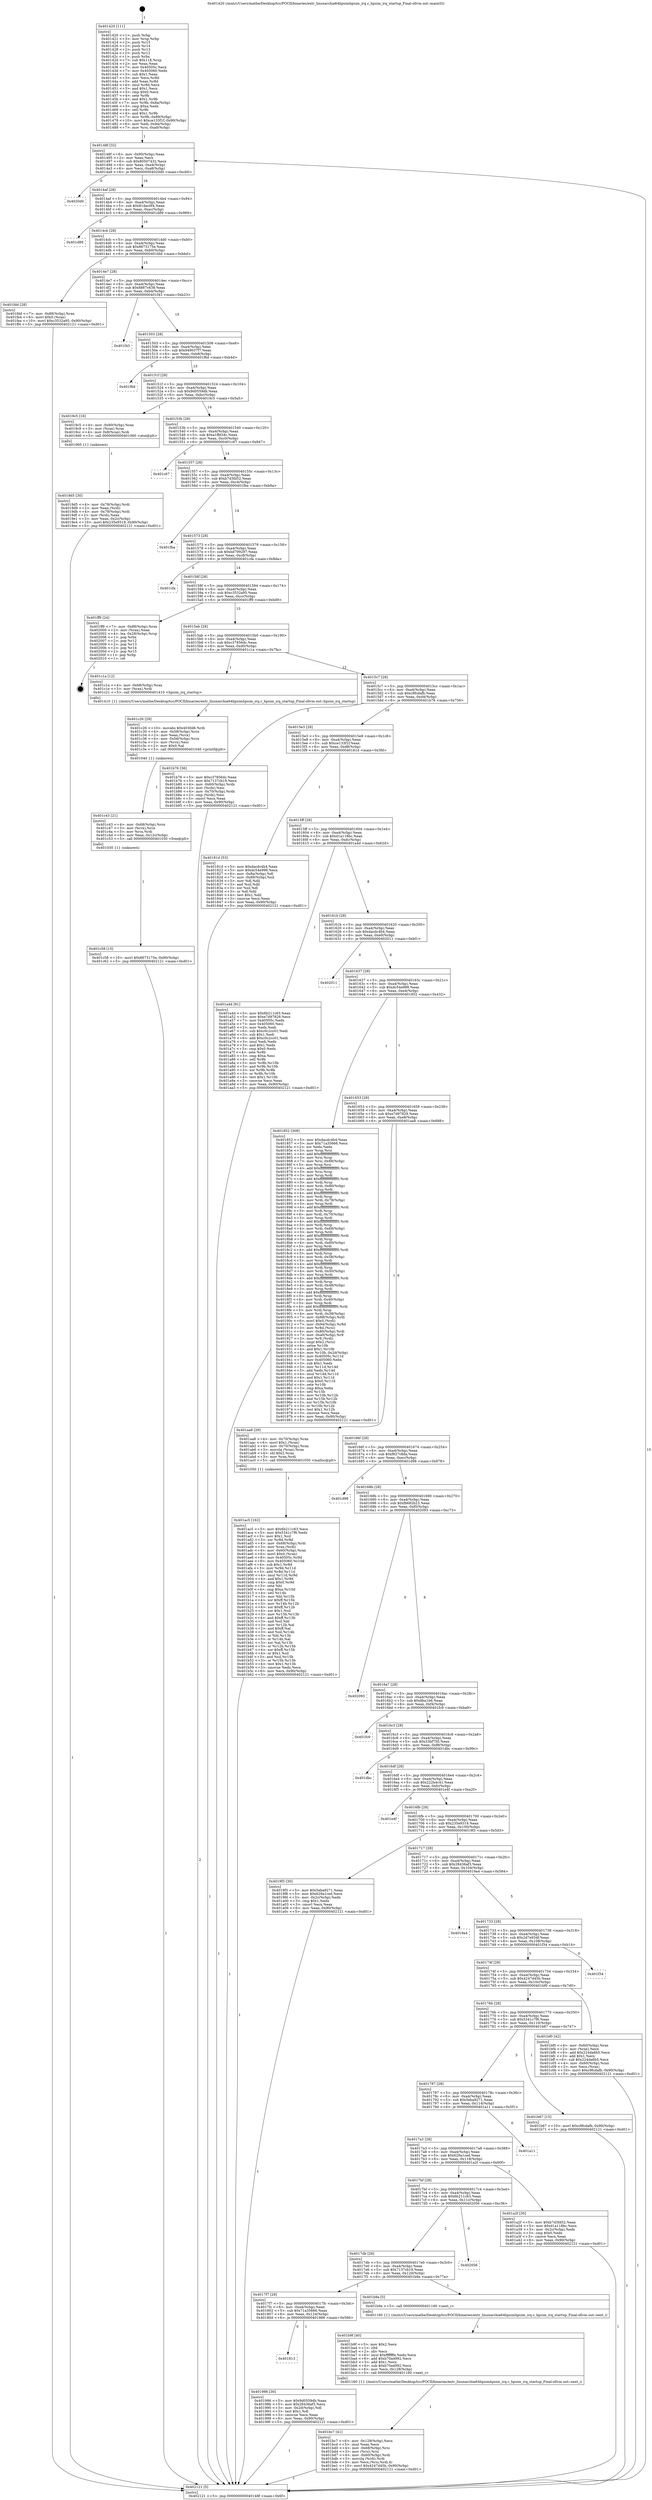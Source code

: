 digraph "0x401420" {
  label = "0x401420 (/mnt/c/Users/mathe/Desktop/tcc/POCII/binaries/extr_linuxarchia64hpsimhpsim_irq.c_hpsim_irq_startup_Final-ollvm.out::main(0))"
  labelloc = "t"
  node[shape=record]

  Entry [label="",width=0.3,height=0.3,shape=circle,fillcolor=black,style=filled]
  "0x40148f" [label="{
     0x40148f [32]\l
     | [instrs]\l
     &nbsp;&nbsp;0x40148f \<+6\>: mov -0x90(%rbp),%eax\l
     &nbsp;&nbsp;0x401495 \<+2\>: mov %eax,%ecx\l
     &nbsp;&nbsp;0x401497 \<+6\>: sub $0x80507432,%ecx\l
     &nbsp;&nbsp;0x40149d \<+6\>: mov %eax,-0xa4(%rbp)\l
     &nbsp;&nbsp;0x4014a3 \<+6\>: mov %ecx,-0xa8(%rbp)\l
     &nbsp;&nbsp;0x4014a9 \<+6\>: je 00000000004020d0 \<main+0xcb0\>\l
  }"]
  "0x4020d0" [label="{
     0x4020d0\l
  }", style=dashed]
  "0x4014af" [label="{
     0x4014af [28]\l
     | [instrs]\l
     &nbsp;&nbsp;0x4014af \<+5\>: jmp 00000000004014b4 \<main+0x94\>\l
     &nbsp;&nbsp;0x4014b4 \<+6\>: mov -0xa4(%rbp),%eax\l
     &nbsp;&nbsp;0x4014ba \<+5\>: sub $0x81dac0f4,%eax\l
     &nbsp;&nbsp;0x4014bf \<+6\>: mov %eax,-0xac(%rbp)\l
     &nbsp;&nbsp;0x4014c5 \<+6\>: je 0000000000401d89 \<main+0x969\>\l
  }"]
  Exit [label="",width=0.3,height=0.3,shape=circle,fillcolor=black,style=filled,peripheries=2]
  "0x401d89" [label="{
     0x401d89\l
  }", style=dashed]
  "0x4014cb" [label="{
     0x4014cb [28]\l
     | [instrs]\l
     &nbsp;&nbsp;0x4014cb \<+5\>: jmp 00000000004014d0 \<main+0xb0\>\l
     &nbsp;&nbsp;0x4014d0 \<+6\>: mov -0xa4(%rbp),%eax\l
     &nbsp;&nbsp;0x4014d6 \<+5\>: sub $0x8673175e,%eax\l
     &nbsp;&nbsp;0x4014db \<+6\>: mov %eax,-0xb0(%rbp)\l
     &nbsp;&nbsp;0x4014e1 \<+6\>: je 0000000000401fdd \<main+0xbbd\>\l
  }"]
  "0x401c58" [label="{
     0x401c58 [15]\l
     | [instrs]\l
     &nbsp;&nbsp;0x401c58 \<+10\>: movl $0x8673175e,-0x90(%rbp)\l
     &nbsp;&nbsp;0x401c62 \<+5\>: jmp 0000000000402121 \<main+0xd01\>\l
  }"]
  "0x401fdd" [label="{
     0x401fdd [28]\l
     | [instrs]\l
     &nbsp;&nbsp;0x401fdd \<+7\>: mov -0x88(%rbp),%rax\l
     &nbsp;&nbsp;0x401fe4 \<+6\>: movl $0x0,(%rax)\l
     &nbsp;&nbsp;0x401fea \<+10\>: movl $0xc3532a95,-0x90(%rbp)\l
     &nbsp;&nbsp;0x401ff4 \<+5\>: jmp 0000000000402121 \<main+0xd01\>\l
  }"]
  "0x4014e7" [label="{
     0x4014e7 [28]\l
     | [instrs]\l
     &nbsp;&nbsp;0x4014e7 \<+5\>: jmp 00000000004014ec \<main+0xcc\>\l
     &nbsp;&nbsp;0x4014ec \<+6\>: mov -0xa4(%rbp),%eax\l
     &nbsp;&nbsp;0x4014f2 \<+5\>: sub $0x8887c638,%eax\l
     &nbsp;&nbsp;0x4014f7 \<+6\>: mov %eax,-0xb4(%rbp)\l
     &nbsp;&nbsp;0x4014fd \<+6\>: je 0000000000401f43 \<main+0xb23\>\l
  }"]
  "0x401c43" [label="{
     0x401c43 [21]\l
     | [instrs]\l
     &nbsp;&nbsp;0x401c43 \<+4\>: mov -0x68(%rbp),%rcx\l
     &nbsp;&nbsp;0x401c47 \<+3\>: mov (%rcx),%rcx\l
     &nbsp;&nbsp;0x401c4a \<+3\>: mov %rcx,%rdi\l
     &nbsp;&nbsp;0x401c4d \<+6\>: mov %eax,-0x12c(%rbp)\l
     &nbsp;&nbsp;0x401c53 \<+5\>: call 0000000000401030 \<free@plt\>\l
     | [calls]\l
     &nbsp;&nbsp;0x401030 \{1\} (unknown)\l
  }"]
  "0x401f43" [label="{
     0x401f43\l
  }", style=dashed]
  "0x401503" [label="{
     0x401503 [28]\l
     | [instrs]\l
     &nbsp;&nbsp;0x401503 \<+5\>: jmp 0000000000401508 \<main+0xe8\>\l
     &nbsp;&nbsp;0x401508 \<+6\>: mov -0xa4(%rbp),%eax\l
     &nbsp;&nbsp;0x40150e \<+5\>: sub $0x949037f7,%eax\l
     &nbsp;&nbsp;0x401513 \<+6\>: mov %eax,-0xb8(%rbp)\l
     &nbsp;&nbsp;0x401519 \<+6\>: je 0000000000401f6d \<main+0xb4d\>\l
  }"]
  "0x401c26" [label="{
     0x401c26 [29]\l
     | [instrs]\l
     &nbsp;&nbsp;0x401c26 \<+10\>: movabs $0x4030d6,%rdi\l
     &nbsp;&nbsp;0x401c30 \<+4\>: mov -0x58(%rbp),%rcx\l
     &nbsp;&nbsp;0x401c34 \<+2\>: mov %eax,(%rcx)\l
     &nbsp;&nbsp;0x401c36 \<+4\>: mov -0x58(%rbp),%rcx\l
     &nbsp;&nbsp;0x401c3a \<+2\>: mov (%rcx),%esi\l
     &nbsp;&nbsp;0x401c3c \<+2\>: mov $0x0,%al\l
     &nbsp;&nbsp;0x401c3e \<+5\>: call 0000000000401040 \<printf@plt\>\l
     | [calls]\l
     &nbsp;&nbsp;0x401040 \{1\} (unknown)\l
  }"]
  "0x401f6d" [label="{
     0x401f6d\l
  }", style=dashed]
  "0x40151f" [label="{
     0x40151f [28]\l
     | [instrs]\l
     &nbsp;&nbsp;0x40151f \<+5\>: jmp 0000000000401524 \<main+0x104\>\l
     &nbsp;&nbsp;0x401524 \<+6\>: mov -0xa4(%rbp),%eax\l
     &nbsp;&nbsp;0x40152a \<+5\>: sub $0x9d0559db,%eax\l
     &nbsp;&nbsp;0x40152f \<+6\>: mov %eax,-0xbc(%rbp)\l
     &nbsp;&nbsp;0x401535 \<+6\>: je 00000000004019c5 \<main+0x5a5\>\l
  }"]
  "0x401bc7" [label="{
     0x401bc7 [41]\l
     | [instrs]\l
     &nbsp;&nbsp;0x401bc7 \<+6\>: mov -0x128(%rbp),%ecx\l
     &nbsp;&nbsp;0x401bcd \<+3\>: imul %eax,%ecx\l
     &nbsp;&nbsp;0x401bd0 \<+4\>: mov -0x68(%rbp),%rsi\l
     &nbsp;&nbsp;0x401bd4 \<+3\>: mov (%rsi),%rsi\l
     &nbsp;&nbsp;0x401bd7 \<+4\>: mov -0x60(%rbp),%rdi\l
     &nbsp;&nbsp;0x401bdb \<+3\>: movslq (%rdi),%rdi\l
     &nbsp;&nbsp;0x401bde \<+3\>: mov %ecx,(%rsi,%rdi,4)\l
     &nbsp;&nbsp;0x401be1 \<+10\>: movl $0x4247d45b,-0x90(%rbp)\l
     &nbsp;&nbsp;0x401beb \<+5\>: jmp 0000000000402121 \<main+0xd01\>\l
  }"]
  "0x4019c5" [label="{
     0x4019c5 [16]\l
     | [instrs]\l
     &nbsp;&nbsp;0x4019c5 \<+4\>: mov -0x80(%rbp),%rax\l
     &nbsp;&nbsp;0x4019c9 \<+3\>: mov (%rax),%rax\l
     &nbsp;&nbsp;0x4019cc \<+4\>: mov 0x8(%rax),%rdi\l
     &nbsp;&nbsp;0x4019d0 \<+5\>: call 0000000000401060 \<atoi@plt\>\l
     | [calls]\l
     &nbsp;&nbsp;0x401060 \{1\} (unknown)\l
  }"]
  "0x40153b" [label="{
     0x40153b [28]\l
     | [instrs]\l
     &nbsp;&nbsp;0x40153b \<+5\>: jmp 0000000000401540 \<main+0x120\>\l
     &nbsp;&nbsp;0x401540 \<+6\>: mov -0xa4(%rbp),%eax\l
     &nbsp;&nbsp;0x401546 \<+5\>: sub $0xa1ffd34c,%eax\l
     &nbsp;&nbsp;0x40154b \<+6\>: mov %eax,-0xc0(%rbp)\l
     &nbsp;&nbsp;0x401551 \<+6\>: je 0000000000401c67 \<main+0x847\>\l
  }"]
  "0x401b9f" [label="{
     0x401b9f [40]\l
     | [instrs]\l
     &nbsp;&nbsp;0x401b9f \<+5\>: mov $0x2,%ecx\l
     &nbsp;&nbsp;0x401ba4 \<+1\>: cltd\l
     &nbsp;&nbsp;0x401ba5 \<+2\>: idiv %ecx\l
     &nbsp;&nbsp;0x401ba7 \<+6\>: imul $0xfffffffe,%edx,%ecx\l
     &nbsp;&nbsp;0x401bad \<+6\>: add $0xb70a4992,%ecx\l
     &nbsp;&nbsp;0x401bb3 \<+3\>: add $0x1,%ecx\l
     &nbsp;&nbsp;0x401bb6 \<+6\>: sub $0xb70a4992,%ecx\l
     &nbsp;&nbsp;0x401bbc \<+6\>: mov %ecx,-0x128(%rbp)\l
     &nbsp;&nbsp;0x401bc2 \<+5\>: call 0000000000401160 \<next_i\>\l
     | [calls]\l
     &nbsp;&nbsp;0x401160 \{1\} (/mnt/c/Users/mathe/Desktop/tcc/POCII/binaries/extr_linuxarchia64hpsimhpsim_irq.c_hpsim_irq_startup_Final-ollvm.out::next_i)\l
  }"]
  "0x401c67" [label="{
     0x401c67\l
  }", style=dashed]
  "0x401557" [label="{
     0x401557 [28]\l
     | [instrs]\l
     &nbsp;&nbsp;0x401557 \<+5\>: jmp 000000000040155c \<main+0x13c\>\l
     &nbsp;&nbsp;0x40155c \<+6\>: mov -0xa4(%rbp),%eax\l
     &nbsp;&nbsp;0x401562 \<+5\>: sub $0xb7d3fd52,%eax\l
     &nbsp;&nbsp;0x401567 \<+6\>: mov %eax,-0xc4(%rbp)\l
     &nbsp;&nbsp;0x40156d \<+6\>: je 0000000000401fba \<main+0xb9a\>\l
  }"]
  "0x401ac5" [label="{
     0x401ac5 [162]\l
     | [instrs]\l
     &nbsp;&nbsp;0x401ac5 \<+5\>: mov $0x6b211c63,%ecx\l
     &nbsp;&nbsp;0x401aca \<+5\>: mov $0x5341c7f6,%edx\l
     &nbsp;&nbsp;0x401acf \<+3\>: mov $0x1,%sil\l
     &nbsp;&nbsp;0x401ad2 \<+3\>: xor %r8d,%r8d\l
     &nbsp;&nbsp;0x401ad5 \<+4\>: mov -0x68(%rbp),%rdi\l
     &nbsp;&nbsp;0x401ad9 \<+3\>: mov %rax,(%rdi)\l
     &nbsp;&nbsp;0x401adc \<+4\>: mov -0x60(%rbp),%rax\l
     &nbsp;&nbsp;0x401ae0 \<+6\>: movl $0x0,(%rax)\l
     &nbsp;&nbsp;0x401ae6 \<+8\>: mov 0x40505c,%r9d\l
     &nbsp;&nbsp;0x401aee \<+8\>: mov 0x405060,%r10d\l
     &nbsp;&nbsp;0x401af6 \<+4\>: sub $0x1,%r8d\l
     &nbsp;&nbsp;0x401afa \<+3\>: mov %r9d,%r11d\l
     &nbsp;&nbsp;0x401afd \<+3\>: add %r8d,%r11d\l
     &nbsp;&nbsp;0x401b00 \<+4\>: imul %r11d,%r9d\l
     &nbsp;&nbsp;0x401b04 \<+4\>: and $0x1,%r9d\l
     &nbsp;&nbsp;0x401b08 \<+4\>: cmp $0x0,%r9d\l
     &nbsp;&nbsp;0x401b0c \<+3\>: sete %bl\l
     &nbsp;&nbsp;0x401b0f \<+4\>: cmp $0xa,%r10d\l
     &nbsp;&nbsp;0x401b13 \<+4\>: setl %r14b\l
     &nbsp;&nbsp;0x401b17 \<+3\>: mov %bl,%r15b\l
     &nbsp;&nbsp;0x401b1a \<+4\>: xor $0xff,%r15b\l
     &nbsp;&nbsp;0x401b1e \<+3\>: mov %r14b,%r12b\l
     &nbsp;&nbsp;0x401b21 \<+4\>: xor $0xff,%r12b\l
     &nbsp;&nbsp;0x401b25 \<+4\>: xor $0x1,%sil\l
     &nbsp;&nbsp;0x401b29 \<+3\>: mov %r15b,%r13b\l
     &nbsp;&nbsp;0x401b2c \<+4\>: and $0xff,%r13b\l
     &nbsp;&nbsp;0x401b30 \<+3\>: and %sil,%bl\l
     &nbsp;&nbsp;0x401b33 \<+3\>: mov %r12b,%al\l
     &nbsp;&nbsp;0x401b36 \<+2\>: and $0xff,%al\l
     &nbsp;&nbsp;0x401b38 \<+3\>: and %sil,%r14b\l
     &nbsp;&nbsp;0x401b3b \<+3\>: or %bl,%r13b\l
     &nbsp;&nbsp;0x401b3e \<+3\>: or %r14b,%al\l
     &nbsp;&nbsp;0x401b41 \<+3\>: xor %al,%r13b\l
     &nbsp;&nbsp;0x401b44 \<+3\>: or %r12b,%r15b\l
     &nbsp;&nbsp;0x401b47 \<+4\>: xor $0xff,%r15b\l
     &nbsp;&nbsp;0x401b4b \<+4\>: or $0x1,%sil\l
     &nbsp;&nbsp;0x401b4f \<+3\>: and %sil,%r15b\l
     &nbsp;&nbsp;0x401b52 \<+3\>: or %r15b,%r13b\l
     &nbsp;&nbsp;0x401b55 \<+4\>: test $0x1,%r13b\l
     &nbsp;&nbsp;0x401b59 \<+3\>: cmovne %edx,%ecx\l
     &nbsp;&nbsp;0x401b5c \<+6\>: mov %ecx,-0x90(%rbp)\l
     &nbsp;&nbsp;0x401b62 \<+5\>: jmp 0000000000402121 \<main+0xd01\>\l
  }"]
  "0x401fba" [label="{
     0x401fba\l
  }", style=dashed]
  "0x401573" [label="{
     0x401573 [28]\l
     | [instrs]\l
     &nbsp;&nbsp;0x401573 \<+5\>: jmp 0000000000401578 \<main+0x158\>\l
     &nbsp;&nbsp;0x401578 \<+6\>: mov -0xa4(%rbp),%eax\l
     &nbsp;&nbsp;0x40157e \<+5\>: sub $0xbd799297,%eax\l
     &nbsp;&nbsp;0x401583 \<+6\>: mov %eax,-0xc8(%rbp)\l
     &nbsp;&nbsp;0x401589 \<+6\>: je 0000000000401cfa \<main+0x8da\>\l
  }"]
  "0x4019d5" [label="{
     0x4019d5 [30]\l
     | [instrs]\l
     &nbsp;&nbsp;0x4019d5 \<+4\>: mov -0x78(%rbp),%rdi\l
     &nbsp;&nbsp;0x4019d9 \<+2\>: mov %eax,(%rdi)\l
     &nbsp;&nbsp;0x4019db \<+4\>: mov -0x78(%rbp),%rdi\l
     &nbsp;&nbsp;0x4019df \<+2\>: mov (%rdi),%eax\l
     &nbsp;&nbsp;0x4019e1 \<+3\>: mov %eax,-0x2c(%rbp)\l
     &nbsp;&nbsp;0x4019e4 \<+10\>: movl $0x235e9319,-0x90(%rbp)\l
     &nbsp;&nbsp;0x4019ee \<+5\>: jmp 0000000000402121 \<main+0xd01\>\l
  }"]
  "0x401cfa" [label="{
     0x401cfa\l
  }", style=dashed]
  "0x40158f" [label="{
     0x40158f [28]\l
     | [instrs]\l
     &nbsp;&nbsp;0x40158f \<+5\>: jmp 0000000000401594 \<main+0x174\>\l
     &nbsp;&nbsp;0x401594 \<+6\>: mov -0xa4(%rbp),%eax\l
     &nbsp;&nbsp;0x40159a \<+5\>: sub $0xc3532a95,%eax\l
     &nbsp;&nbsp;0x40159f \<+6\>: mov %eax,-0xcc(%rbp)\l
     &nbsp;&nbsp;0x4015a5 \<+6\>: je 0000000000401ff9 \<main+0xbd9\>\l
  }"]
  "0x401813" [label="{
     0x401813\l
  }", style=dashed]
  "0x401ff9" [label="{
     0x401ff9 [24]\l
     | [instrs]\l
     &nbsp;&nbsp;0x401ff9 \<+7\>: mov -0x88(%rbp),%rax\l
     &nbsp;&nbsp;0x402000 \<+2\>: mov (%rax),%eax\l
     &nbsp;&nbsp;0x402002 \<+4\>: lea -0x28(%rbp),%rsp\l
     &nbsp;&nbsp;0x402006 \<+1\>: pop %rbx\l
     &nbsp;&nbsp;0x402007 \<+2\>: pop %r12\l
     &nbsp;&nbsp;0x402009 \<+2\>: pop %r13\l
     &nbsp;&nbsp;0x40200b \<+2\>: pop %r14\l
     &nbsp;&nbsp;0x40200d \<+2\>: pop %r15\l
     &nbsp;&nbsp;0x40200f \<+1\>: pop %rbp\l
     &nbsp;&nbsp;0x402010 \<+1\>: ret\l
  }"]
  "0x4015ab" [label="{
     0x4015ab [28]\l
     | [instrs]\l
     &nbsp;&nbsp;0x4015ab \<+5\>: jmp 00000000004015b0 \<main+0x190\>\l
     &nbsp;&nbsp;0x4015b0 \<+6\>: mov -0xa4(%rbp),%eax\l
     &nbsp;&nbsp;0x4015b6 \<+5\>: sub $0xc37856dc,%eax\l
     &nbsp;&nbsp;0x4015bb \<+6\>: mov %eax,-0xd0(%rbp)\l
     &nbsp;&nbsp;0x4015c1 \<+6\>: je 0000000000401c1a \<main+0x7fa\>\l
  }"]
  "0x401986" [label="{
     0x401986 [30]\l
     | [instrs]\l
     &nbsp;&nbsp;0x401986 \<+5\>: mov $0x9d0559db,%eax\l
     &nbsp;&nbsp;0x40198b \<+5\>: mov $0x28436af3,%ecx\l
     &nbsp;&nbsp;0x401990 \<+3\>: mov -0x2d(%rbp),%dl\l
     &nbsp;&nbsp;0x401993 \<+3\>: test $0x1,%dl\l
     &nbsp;&nbsp;0x401996 \<+3\>: cmovne %ecx,%eax\l
     &nbsp;&nbsp;0x401999 \<+6\>: mov %eax,-0x90(%rbp)\l
     &nbsp;&nbsp;0x40199f \<+5\>: jmp 0000000000402121 \<main+0xd01\>\l
  }"]
  "0x401c1a" [label="{
     0x401c1a [12]\l
     | [instrs]\l
     &nbsp;&nbsp;0x401c1a \<+4\>: mov -0x68(%rbp),%rax\l
     &nbsp;&nbsp;0x401c1e \<+3\>: mov (%rax),%rdi\l
     &nbsp;&nbsp;0x401c21 \<+5\>: call 0000000000401410 \<hpsim_irq_startup\>\l
     | [calls]\l
     &nbsp;&nbsp;0x401410 \{1\} (/mnt/c/Users/mathe/Desktop/tcc/POCII/binaries/extr_linuxarchia64hpsimhpsim_irq.c_hpsim_irq_startup_Final-ollvm.out::hpsim_irq_startup)\l
  }"]
  "0x4015c7" [label="{
     0x4015c7 [28]\l
     | [instrs]\l
     &nbsp;&nbsp;0x4015c7 \<+5\>: jmp 00000000004015cc \<main+0x1ac\>\l
     &nbsp;&nbsp;0x4015cc \<+6\>: mov -0xa4(%rbp),%eax\l
     &nbsp;&nbsp;0x4015d2 \<+5\>: sub $0xc9fcdafb,%eax\l
     &nbsp;&nbsp;0x4015d7 \<+6\>: mov %eax,-0xd4(%rbp)\l
     &nbsp;&nbsp;0x4015dd \<+6\>: je 0000000000401b76 \<main+0x756\>\l
  }"]
  "0x4017f7" [label="{
     0x4017f7 [28]\l
     | [instrs]\l
     &nbsp;&nbsp;0x4017f7 \<+5\>: jmp 00000000004017fc \<main+0x3dc\>\l
     &nbsp;&nbsp;0x4017fc \<+6\>: mov -0xa4(%rbp),%eax\l
     &nbsp;&nbsp;0x401802 \<+5\>: sub $0x71a35666,%eax\l
     &nbsp;&nbsp;0x401807 \<+6\>: mov %eax,-0x124(%rbp)\l
     &nbsp;&nbsp;0x40180d \<+6\>: je 0000000000401986 \<main+0x566\>\l
  }"]
  "0x401b76" [label="{
     0x401b76 [36]\l
     | [instrs]\l
     &nbsp;&nbsp;0x401b76 \<+5\>: mov $0xc37856dc,%eax\l
     &nbsp;&nbsp;0x401b7b \<+5\>: mov $0x7137cb19,%ecx\l
     &nbsp;&nbsp;0x401b80 \<+4\>: mov -0x60(%rbp),%rdx\l
     &nbsp;&nbsp;0x401b84 \<+2\>: mov (%rdx),%esi\l
     &nbsp;&nbsp;0x401b86 \<+4\>: mov -0x70(%rbp),%rdx\l
     &nbsp;&nbsp;0x401b8a \<+2\>: cmp (%rdx),%esi\l
     &nbsp;&nbsp;0x401b8c \<+3\>: cmovl %ecx,%eax\l
     &nbsp;&nbsp;0x401b8f \<+6\>: mov %eax,-0x90(%rbp)\l
     &nbsp;&nbsp;0x401b95 \<+5\>: jmp 0000000000402121 \<main+0xd01\>\l
  }"]
  "0x4015e3" [label="{
     0x4015e3 [28]\l
     | [instrs]\l
     &nbsp;&nbsp;0x4015e3 \<+5\>: jmp 00000000004015e8 \<main+0x1c8\>\l
     &nbsp;&nbsp;0x4015e8 \<+6\>: mov -0xa4(%rbp),%eax\l
     &nbsp;&nbsp;0x4015ee \<+5\>: sub $0xce133f1f,%eax\l
     &nbsp;&nbsp;0x4015f3 \<+6\>: mov %eax,-0xd8(%rbp)\l
     &nbsp;&nbsp;0x4015f9 \<+6\>: je 000000000040181d \<main+0x3fd\>\l
  }"]
  "0x401b9a" [label="{
     0x401b9a [5]\l
     | [instrs]\l
     &nbsp;&nbsp;0x401b9a \<+5\>: call 0000000000401160 \<next_i\>\l
     | [calls]\l
     &nbsp;&nbsp;0x401160 \{1\} (/mnt/c/Users/mathe/Desktop/tcc/POCII/binaries/extr_linuxarchia64hpsimhpsim_irq.c_hpsim_irq_startup_Final-ollvm.out::next_i)\l
  }"]
  "0x40181d" [label="{
     0x40181d [53]\l
     | [instrs]\l
     &nbsp;&nbsp;0x40181d \<+5\>: mov $0xdacdc4b4,%eax\l
     &nbsp;&nbsp;0x401822 \<+5\>: mov $0xdc54e999,%ecx\l
     &nbsp;&nbsp;0x401827 \<+6\>: mov -0x8a(%rbp),%dl\l
     &nbsp;&nbsp;0x40182d \<+7\>: mov -0x89(%rbp),%sil\l
     &nbsp;&nbsp;0x401834 \<+3\>: mov %dl,%dil\l
     &nbsp;&nbsp;0x401837 \<+3\>: and %sil,%dil\l
     &nbsp;&nbsp;0x40183a \<+3\>: xor %sil,%dl\l
     &nbsp;&nbsp;0x40183d \<+3\>: or %dl,%dil\l
     &nbsp;&nbsp;0x401840 \<+4\>: test $0x1,%dil\l
     &nbsp;&nbsp;0x401844 \<+3\>: cmovne %ecx,%eax\l
     &nbsp;&nbsp;0x401847 \<+6\>: mov %eax,-0x90(%rbp)\l
     &nbsp;&nbsp;0x40184d \<+5\>: jmp 0000000000402121 \<main+0xd01\>\l
  }"]
  "0x4015ff" [label="{
     0x4015ff [28]\l
     | [instrs]\l
     &nbsp;&nbsp;0x4015ff \<+5\>: jmp 0000000000401604 \<main+0x1e4\>\l
     &nbsp;&nbsp;0x401604 \<+6\>: mov -0xa4(%rbp),%eax\l
     &nbsp;&nbsp;0x40160a \<+5\>: sub $0xd1a118bc,%eax\l
     &nbsp;&nbsp;0x40160f \<+6\>: mov %eax,-0xdc(%rbp)\l
     &nbsp;&nbsp;0x401615 \<+6\>: je 0000000000401a4d \<main+0x62d\>\l
  }"]
  "0x402121" [label="{
     0x402121 [5]\l
     | [instrs]\l
     &nbsp;&nbsp;0x402121 \<+5\>: jmp 000000000040148f \<main+0x6f\>\l
  }"]
  "0x401420" [label="{
     0x401420 [111]\l
     | [instrs]\l
     &nbsp;&nbsp;0x401420 \<+1\>: push %rbp\l
     &nbsp;&nbsp;0x401421 \<+3\>: mov %rsp,%rbp\l
     &nbsp;&nbsp;0x401424 \<+2\>: push %r15\l
     &nbsp;&nbsp;0x401426 \<+2\>: push %r14\l
     &nbsp;&nbsp;0x401428 \<+2\>: push %r13\l
     &nbsp;&nbsp;0x40142a \<+2\>: push %r12\l
     &nbsp;&nbsp;0x40142c \<+1\>: push %rbx\l
     &nbsp;&nbsp;0x40142d \<+7\>: sub $0x118,%rsp\l
     &nbsp;&nbsp;0x401434 \<+2\>: xor %eax,%eax\l
     &nbsp;&nbsp;0x401436 \<+7\>: mov 0x40505c,%ecx\l
     &nbsp;&nbsp;0x40143d \<+7\>: mov 0x405060,%edx\l
     &nbsp;&nbsp;0x401444 \<+3\>: sub $0x1,%eax\l
     &nbsp;&nbsp;0x401447 \<+3\>: mov %ecx,%r8d\l
     &nbsp;&nbsp;0x40144a \<+3\>: add %eax,%r8d\l
     &nbsp;&nbsp;0x40144d \<+4\>: imul %r8d,%ecx\l
     &nbsp;&nbsp;0x401451 \<+3\>: and $0x1,%ecx\l
     &nbsp;&nbsp;0x401454 \<+3\>: cmp $0x0,%ecx\l
     &nbsp;&nbsp;0x401457 \<+4\>: sete %r9b\l
     &nbsp;&nbsp;0x40145b \<+4\>: and $0x1,%r9b\l
     &nbsp;&nbsp;0x40145f \<+7\>: mov %r9b,-0x8a(%rbp)\l
     &nbsp;&nbsp;0x401466 \<+3\>: cmp $0xa,%edx\l
     &nbsp;&nbsp;0x401469 \<+4\>: setl %r9b\l
     &nbsp;&nbsp;0x40146d \<+4\>: and $0x1,%r9b\l
     &nbsp;&nbsp;0x401471 \<+7\>: mov %r9b,-0x89(%rbp)\l
     &nbsp;&nbsp;0x401478 \<+10\>: movl $0xce133f1f,-0x90(%rbp)\l
     &nbsp;&nbsp;0x401482 \<+6\>: mov %edi,-0x94(%rbp)\l
     &nbsp;&nbsp;0x401488 \<+7\>: mov %rsi,-0xa0(%rbp)\l
  }"]
  "0x4017db" [label="{
     0x4017db [28]\l
     | [instrs]\l
     &nbsp;&nbsp;0x4017db \<+5\>: jmp 00000000004017e0 \<main+0x3c0\>\l
     &nbsp;&nbsp;0x4017e0 \<+6\>: mov -0xa4(%rbp),%eax\l
     &nbsp;&nbsp;0x4017e6 \<+5\>: sub $0x7137cb19,%eax\l
     &nbsp;&nbsp;0x4017eb \<+6\>: mov %eax,-0x120(%rbp)\l
     &nbsp;&nbsp;0x4017f1 \<+6\>: je 0000000000401b9a \<main+0x77a\>\l
  }"]
  "0x401a4d" [label="{
     0x401a4d [91]\l
     | [instrs]\l
     &nbsp;&nbsp;0x401a4d \<+5\>: mov $0x6b211c63,%eax\l
     &nbsp;&nbsp;0x401a52 \<+5\>: mov $0xe7d97829,%ecx\l
     &nbsp;&nbsp;0x401a57 \<+7\>: mov 0x40505c,%edx\l
     &nbsp;&nbsp;0x401a5e \<+7\>: mov 0x405060,%esi\l
     &nbsp;&nbsp;0x401a65 \<+2\>: mov %edx,%edi\l
     &nbsp;&nbsp;0x401a67 \<+6\>: sub $0xc0c2cc01,%edi\l
     &nbsp;&nbsp;0x401a6d \<+3\>: sub $0x1,%edi\l
     &nbsp;&nbsp;0x401a70 \<+6\>: add $0xc0c2cc01,%edi\l
     &nbsp;&nbsp;0x401a76 \<+3\>: imul %edi,%edx\l
     &nbsp;&nbsp;0x401a79 \<+3\>: and $0x1,%edx\l
     &nbsp;&nbsp;0x401a7c \<+3\>: cmp $0x0,%edx\l
     &nbsp;&nbsp;0x401a7f \<+4\>: sete %r8b\l
     &nbsp;&nbsp;0x401a83 \<+3\>: cmp $0xa,%esi\l
     &nbsp;&nbsp;0x401a86 \<+4\>: setl %r9b\l
     &nbsp;&nbsp;0x401a8a \<+3\>: mov %r8b,%r10b\l
     &nbsp;&nbsp;0x401a8d \<+3\>: and %r9b,%r10b\l
     &nbsp;&nbsp;0x401a90 \<+3\>: xor %r9b,%r8b\l
     &nbsp;&nbsp;0x401a93 \<+3\>: or %r8b,%r10b\l
     &nbsp;&nbsp;0x401a96 \<+4\>: test $0x1,%r10b\l
     &nbsp;&nbsp;0x401a9a \<+3\>: cmovne %ecx,%eax\l
     &nbsp;&nbsp;0x401a9d \<+6\>: mov %eax,-0x90(%rbp)\l
     &nbsp;&nbsp;0x401aa3 \<+5\>: jmp 0000000000402121 \<main+0xd01\>\l
  }"]
  "0x40161b" [label="{
     0x40161b [28]\l
     | [instrs]\l
     &nbsp;&nbsp;0x40161b \<+5\>: jmp 0000000000401620 \<main+0x200\>\l
     &nbsp;&nbsp;0x401620 \<+6\>: mov -0xa4(%rbp),%eax\l
     &nbsp;&nbsp;0x401626 \<+5\>: sub $0xdacdc4b4,%eax\l
     &nbsp;&nbsp;0x40162b \<+6\>: mov %eax,-0xe0(%rbp)\l
     &nbsp;&nbsp;0x401631 \<+6\>: je 0000000000402011 \<main+0xbf1\>\l
  }"]
  "0x402056" [label="{
     0x402056\l
  }", style=dashed]
  "0x402011" [label="{
     0x402011\l
  }", style=dashed]
  "0x401637" [label="{
     0x401637 [28]\l
     | [instrs]\l
     &nbsp;&nbsp;0x401637 \<+5\>: jmp 000000000040163c \<main+0x21c\>\l
     &nbsp;&nbsp;0x40163c \<+6\>: mov -0xa4(%rbp),%eax\l
     &nbsp;&nbsp;0x401642 \<+5\>: sub $0xdc54e999,%eax\l
     &nbsp;&nbsp;0x401647 \<+6\>: mov %eax,-0xe4(%rbp)\l
     &nbsp;&nbsp;0x40164d \<+6\>: je 0000000000401852 \<main+0x432\>\l
  }"]
  "0x4017bf" [label="{
     0x4017bf [28]\l
     | [instrs]\l
     &nbsp;&nbsp;0x4017bf \<+5\>: jmp 00000000004017c4 \<main+0x3a4\>\l
     &nbsp;&nbsp;0x4017c4 \<+6\>: mov -0xa4(%rbp),%eax\l
     &nbsp;&nbsp;0x4017ca \<+5\>: sub $0x6b211c63,%eax\l
     &nbsp;&nbsp;0x4017cf \<+6\>: mov %eax,-0x11c(%rbp)\l
     &nbsp;&nbsp;0x4017d5 \<+6\>: je 0000000000402056 \<main+0xc36\>\l
  }"]
  "0x401852" [label="{
     0x401852 [308]\l
     | [instrs]\l
     &nbsp;&nbsp;0x401852 \<+5\>: mov $0xdacdc4b4,%eax\l
     &nbsp;&nbsp;0x401857 \<+5\>: mov $0x71a35666,%ecx\l
     &nbsp;&nbsp;0x40185c \<+2\>: xor %edx,%edx\l
     &nbsp;&nbsp;0x40185e \<+3\>: mov %rsp,%rsi\l
     &nbsp;&nbsp;0x401861 \<+4\>: add $0xfffffffffffffff0,%rsi\l
     &nbsp;&nbsp;0x401865 \<+3\>: mov %rsi,%rsp\l
     &nbsp;&nbsp;0x401868 \<+7\>: mov %rsi,-0x88(%rbp)\l
     &nbsp;&nbsp;0x40186f \<+3\>: mov %rsp,%rsi\l
     &nbsp;&nbsp;0x401872 \<+4\>: add $0xfffffffffffffff0,%rsi\l
     &nbsp;&nbsp;0x401876 \<+3\>: mov %rsi,%rsp\l
     &nbsp;&nbsp;0x401879 \<+3\>: mov %rsp,%rdi\l
     &nbsp;&nbsp;0x40187c \<+4\>: add $0xfffffffffffffff0,%rdi\l
     &nbsp;&nbsp;0x401880 \<+3\>: mov %rdi,%rsp\l
     &nbsp;&nbsp;0x401883 \<+4\>: mov %rdi,-0x80(%rbp)\l
     &nbsp;&nbsp;0x401887 \<+3\>: mov %rsp,%rdi\l
     &nbsp;&nbsp;0x40188a \<+4\>: add $0xfffffffffffffff0,%rdi\l
     &nbsp;&nbsp;0x40188e \<+3\>: mov %rdi,%rsp\l
     &nbsp;&nbsp;0x401891 \<+4\>: mov %rdi,-0x78(%rbp)\l
     &nbsp;&nbsp;0x401895 \<+3\>: mov %rsp,%rdi\l
     &nbsp;&nbsp;0x401898 \<+4\>: add $0xfffffffffffffff0,%rdi\l
     &nbsp;&nbsp;0x40189c \<+3\>: mov %rdi,%rsp\l
     &nbsp;&nbsp;0x40189f \<+4\>: mov %rdi,-0x70(%rbp)\l
     &nbsp;&nbsp;0x4018a3 \<+3\>: mov %rsp,%rdi\l
     &nbsp;&nbsp;0x4018a6 \<+4\>: add $0xfffffffffffffff0,%rdi\l
     &nbsp;&nbsp;0x4018aa \<+3\>: mov %rdi,%rsp\l
     &nbsp;&nbsp;0x4018ad \<+4\>: mov %rdi,-0x68(%rbp)\l
     &nbsp;&nbsp;0x4018b1 \<+3\>: mov %rsp,%rdi\l
     &nbsp;&nbsp;0x4018b4 \<+4\>: add $0xfffffffffffffff0,%rdi\l
     &nbsp;&nbsp;0x4018b8 \<+3\>: mov %rdi,%rsp\l
     &nbsp;&nbsp;0x4018bb \<+4\>: mov %rdi,-0x60(%rbp)\l
     &nbsp;&nbsp;0x4018bf \<+3\>: mov %rsp,%rdi\l
     &nbsp;&nbsp;0x4018c2 \<+4\>: add $0xfffffffffffffff0,%rdi\l
     &nbsp;&nbsp;0x4018c6 \<+3\>: mov %rdi,%rsp\l
     &nbsp;&nbsp;0x4018c9 \<+4\>: mov %rdi,-0x58(%rbp)\l
     &nbsp;&nbsp;0x4018cd \<+3\>: mov %rsp,%rdi\l
     &nbsp;&nbsp;0x4018d0 \<+4\>: add $0xfffffffffffffff0,%rdi\l
     &nbsp;&nbsp;0x4018d4 \<+3\>: mov %rdi,%rsp\l
     &nbsp;&nbsp;0x4018d7 \<+4\>: mov %rdi,-0x50(%rbp)\l
     &nbsp;&nbsp;0x4018db \<+3\>: mov %rsp,%rdi\l
     &nbsp;&nbsp;0x4018de \<+4\>: add $0xfffffffffffffff0,%rdi\l
     &nbsp;&nbsp;0x4018e2 \<+3\>: mov %rdi,%rsp\l
     &nbsp;&nbsp;0x4018e5 \<+4\>: mov %rdi,-0x48(%rbp)\l
     &nbsp;&nbsp;0x4018e9 \<+3\>: mov %rsp,%rdi\l
     &nbsp;&nbsp;0x4018ec \<+4\>: add $0xfffffffffffffff0,%rdi\l
     &nbsp;&nbsp;0x4018f0 \<+3\>: mov %rdi,%rsp\l
     &nbsp;&nbsp;0x4018f3 \<+4\>: mov %rdi,-0x40(%rbp)\l
     &nbsp;&nbsp;0x4018f7 \<+3\>: mov %rsp,%rdi\l
     &nbsp;&nbsp;0x4018fa \<+4\>: add $0xfffffffffffffff0,%rdi\l
     &nbsp;&nbsp;0x4018fe \<+3\>: mov %rdi,%rsp\l
     &nbsp;&nbsp;0x401901 \<+4\>: mov %rdi,-0x38(%rbp)\l
     &nbsp;&nbsp;0x401905 \<+7\>: mov -0x88(%rbp),%rdi\l
     &nbsp;&nbsp;0x40190c \<+6\>: movl $0x0,(%rdi)\l
     &nbsp;&nbsp;0x401912 \<+7\>: mov -0x94(%rbp),%r8d\l
     &nbsp;&nbsp;0x401919 \<+3\>: mov %r8d,(%rsi)\l
     &nbsp;&nbsp;0x40191c \<+4\>: mov -0x80(%rbp),%rdi\l
     &nbsp;&nbsp;0x401920 \<+7\>: mov -0xa0(%rbp),%r9\l
     &nbsp;&nbsp;0x401927 \<+3\>: mov %r9,(%rdi)\l
     &nbsp;&nbsp;0x40192a \<+3\>: cmpl $0x2,(%rsi)\l
     &nbsp;&nbsp;0x40192d \<+4\>: setne %r10b\l
     &nbsp;&nbsp;0x401931 \<+4\>: and $0x1,%r10b\l
     &nbsp;&nbsp;0x401935 \<+4\>: mov %r10b,-0x2d(%rbp)\l
     &nbsp;&nbsp;0x401939 \<+8\>: mov 0x40505c,%r11d\l
     &nbsp;&nbsp;0x401941 \<+7\>: mov 0x405060,%ebx\l
     &nbsp;&nbsp;0x401948 \<+3\>: sub $0x1,%edx\l
     &nbsp;&nbsp;0x40194b \<+3\>: mov %r11d,%r14d\l
     &nbsp;&nbsp;0x40194e \<+3\>: add %edx,%r14d\l
     &nbsp;&nbsp;0x401951 \<+4\>: imul %r14d,%r11d\l
     &nbsp;&nbsp;0x401955 \<+4\>: and $0x1,%r11d\l
     &nbsp;&nbsp;0x401959 \<+4\>: cmp $0x0,%r11d\l
     &nbsp;&nbsp;0x40195d \<+4\>: sete %r10b\l
     &nbsp;&nbsp;0x401961 \<+3\>: cmp $0xa,%ebx\l
     &nbsp;&nbsp;0x401964 \<+4\>: setl %r15b\l
     &nbsp;&nbsp;0x401968 \<+3\>: mov %r10b,%r12b\l
     &nbsp;&nbsp;0x40196b \<+3\>: and %r15b,%r12b\l
     &nbsp;&nbsp;0x40196e \<+3\>: xor %r15b,%r10b\l
     &nbsp;&nbsp;0x401971 \<+3\>: or %r10b,%r12b\l
     &nbsp;&nbsp;0x401974 \<+4\>: test $0x1,%r12b\l
     &nbsp;&nbsp;0x401978 \<+3\>: cmovne %ecx,%eax\l
     &nbsp;&nbsp;0x40197b \<+6\>: mov %eax,-0x90(%rbp)\l
     &nbsp;&nbsp;0x401981 \<+5\>: jmp 0000000000402121 \<main+0xd01\>\l
  }"]
  "0x401653" [label="{
     0x401653 [28]\l
     | [instrs]\l
     &nbsp;&nbsp;0x401653 \<+5\>: jmp 0000000000401658 \<main+0x238\>\l
     &nbsp;&nbsp;0x401658 \<+6\>: mov -0xa4(%rbp),%eax\l
     &nbsp;&nbsp;0x40165e \<+5\>: sub $0xe7d97829,%eax\l
     &nbsp;&nbsp;0x401663 \<+6\>: mov %eax,-0xe8(%rbp)\l
     &nbsp;&nbsp;0x401669 \<+6\>: je 0000000000401aa8 \<main+0x688\>\l
  }"]
  "0x401a2f" [label="{
     0x401a2f [30]\l
     | [instrs]\l
     &nbsp;&nbsp;0x401a2f \<+5\>: mov $0xb7d3fd52,%eax\l
     &nbsp;&nbsp;0x401a34 \<+5\>: mov $0xd1a118bc,%ecx\l
     &nbsp;&nbsp;0x401a39 \<+3\>: mov -0x2c(%rbp),%edx\l
     &nbsp;&nbsp;0x401a3c \<+3\>: cmp $0x0,%edx\l
     &nbsp;&nbsp;0x401a3f \<+3\>: cmove %ecx,%eax\l
     &nbsp;&nbsp;0x401a42 \<+6\>: mov %eax,-0x90(%rbp)\l
     &nbsp;&nbsp;0x401a48 \<+5\>: jmp 0000000000402121 \<main+0xd01\>\l
  }"]
  "0x4017a3" [label="{
     0x4017a3 [28]\l
     | [instrs]\l
     &nbsp;&nbsp;0x4017a3 \<+5\>: jmp 00000000004017a8 \<main+0x388\>\l
     &nbsp;&nbsp;0x4017a8 \<+6\>: mov -0xa4(%rbp),%eax\l
     &nbsp;&nbsp;0x4017ae \<+5\>: sub $0x629a1ced,%eax\l
     &nbsp;&nbsp;0x4017b3 \<+6\>: mov %eax,-0x118(%rbp)\l
     &nbsp;&nbsp;0x4017b9 \<+6\>: je 0000000000401a2f \<main+0x60f\>\l
  }"]
  "0x401aa8" [label="{
     0x401aa8 [29]\l
     | [instrs]\l
     &nbsp;&nbsp;0x401aa8 \<+4\>: mov -0x70(%rbp),%rax\l
     &nbsp;&nbsp;0x401aac \<+6\>: movl $0x1,(%rax)\l
     &nbsp;&nbsp;0x401ab2 \<+4\>: mov -0x70(%rbp),%rax\l
     &nbsp;&nbsp;0x401ab6 \<+3\>: movslq (%rax),%rax\l
     &nbsp;&nbsp;0x401ab9 \<+4\>: shl $0x2,%rax\l
     &nbsp;&nbsp;0x401abd \<+3\>: mov %rax,%rdi\l
     &nbsp;&nbsp;0x401ac0 \<+5\>: call 0000000000401050 \<malloc@plt\>\l
     | [calls]\l
     &nbsp;&nbsp;0x401050 \{1\} (unknown)\l
  }"]
  "0x40166f" [label="{
     0x40166f [28]\l
     | [instrs]\l
     &nbsp;&nbsp;0x40166f \<+5\>: jmp 0000000000401674 \<main+0x254\>\l
     &nbsp;&nbsp;0x401674 \<+6\>: mov -0xa4(%rbp),%eax\l
     &nbsp;&nbsp;0x40167a \<+5\>: sub $0xf827c8da,%eax\l
     &nbsp;&nbsp;0x40167f \<+6\>: mov %eax,-0xec(%rbp)\l
     &nbsp;&nbsp;0x401685 \<+6\>: je 0000000000401d98 \<main+0x978\>\l
  }"]
  "0x401a11" [label="{
     0x401a11\l
  }", style=dashed]
  "0x401d98" [label="{
     0x401d98\l
  }", style=dashed]
  "0x40168b" [label="{
     0x40168b [28]\l
     | [instrs]\l
     &nbsp;&nbsp;0x40168b \<+5\>: jmp 0000000000401690 \<main+0x270\>\l
     &nbsp;&nbsp;0x401690 \<+6\>: mov -0xa4(%rbp),%eax\l
     &nbsp;&nbsp;0x401696 \<+5\>: sub $0xfb682b23,%eax\l
     &nbsp;&nbsp;0x40169b \<+6\>: mov %eax,-0xf0(%rbp)\l
     &nbsp;&nbsp;0x4016a1 \<+6\>: je 0000000000402093 \<main+0xc73\>\l
  }"]
  "0x401787" [label="{
     0x401787 [28]\l
     | [instrs]\l
     &nbsp;&nbsp;0x401787 \<+5\>: jmp 000000000040178c \<main+0x36c\>\l
     &nbsp;&nbsp;0x40178c \<+6\>: mov -0xa4(%rbp),%eax\l
     &nbsp;&nbsp;0x401792 \<+5\>: sub $0x5eba9271,%eax\l
     &nbsp;&nbsp;0x401797 \<+6\>: mov %eax,-0x114(%rbp)\l
     &nbsp;&nbsp;0x40179d \<+6\>: je 0000000000401a11 \<main+0x5f1\>\l
  }"]
  "0x402093" [label="{
     0x402093\l
  }", style=dashed]
  "0x4016a7" [label="{
     0x4016a7 [28]\l
     | [instrs]\l
     &nbsp;&nbsp;0x4016a7 \<+5\>: jmp 00000000004016ac \<main+0x28c\>\l
     &nbsp;&nbsp;0x4016ac \<+6\>: mov -0xa4(%rbp),%eax\l
     &nbsp;&nbsp;0x4016b2 \<+5\>: sub $0x8ba1b6,%eax\l
     &nbsp;&nbsp;0x4016b7 \<+6\>: mov %eax,-0xf4(%rbp)\l
     &nbsp;&nbsp;0x4016bd \<+6\>: je 0000000000401fc9 \<main+0xba9\>\l
  }"]
  "0x401b67" [label="{
     0x401b67 [15]\l
     | [instrs]\l
     &nbsp;&nbsp;0x401b67 \<+10\>: movl $0xc9fcdafb,-0x90(%rbp)\l
     &nbsp;&nbsp;0x401b71 \<+5\>: jmp 0000000000402121 \<main+0xd01\>\l
  }"]
  "0x401fc9" [label="{
     0x401fc9\l
  }", style=dashed]
  "0x4016c3" [label="{
     0x4016c3 [28]\l
     | [instrs]\l
     &nbsp;&nbsp;0x4016c3 \<+5\>: jmp 00000000004016c8 \<main+0x2a8\>\l
     &nbsp;&nbsp;0x4016c8 \<+6\>: mov -0xa4(%rbp),%eax\l
     &nbsp;&nbsp;0x4016ce \<+5\>: sub $0x33bf750,%eax\l
     &nbsp;&nbsp;0x4016d3 \<+6\>: mov %eax,-0xf8(%rbp)\l
     &nbsp;&nbsp;0x4016d9 \<+6\>: je 0000000000401dbc \<main+0x99c\>\l
  }"]
  "0x40176b" [label="{
     0x40176b [28]\l
     | [instrs]\l
     &nbsp;&nbsp;0x40176b \<+5\>: jmp 0000000000401770 \<main+0x350\>\l
     &nbsp;&nbsp;0x401770 \<+6\>: mov -0xa4(%rbp),%eax\l
     &nbsp;&nbsp;0x401776 \<+5\>: sub $0x5341c7f6,%eax\l
     &nbsp;&nbsp;0x40177b \<+6\>: mov %eax,-0x110(%rbp)\l
     &nbsp;&nbsp;0x401781 \<+6\>: je 0000000000401b67 \<main+0x747\>\l
  }"]
  "0x401dbc" [label="{
     0x401dbc\l
  }", style=dashed]
  "0x4016df" [label="{
     0x4016df [28]\l
     | [instrs]\l
     &nbsp;&nbsp;0x4016df \<+5\>: jmp 00000000004016e4 \<main+0x2c4\>\l
     &nbsp;&nbsp;0x4016e4 \<+6\>: mov -0xa4(%rbp),%eax\l
     &nbsp;&nbsp;0x4016ea \<+5\>: sub $0x222b4c41,%eax\l
     &nbsp;&nbsp;0x4016ef \<+6\>: mov %eax,-0xfc(%rbp)\l
     &nbsp;&nbsp;0x4016f5 \<+6\>: je 0000000000401e4f \<main+0xa2f\>\l
  }"]
  "0x401bf0" [label="{
     0x401bf0 [42]\l
     | [instrs]\l
     &nbsp;&nbsp;0x401bf0 \<+4\>: mov -0x60(%rbp),%rax\l
     &nbsp;&nbsp;0x401bf4 \<+2\>: mov (%rax),%ecx\l
     &nbsp;&nbsp;0x401bf6 \<+6\>: add $0x224da6b5,%ecx\l
     &nbsp;&nbsp;0x401bfc \<+3\>: add $0x1,%ecx\l
     &nbsp;&nbsp;0x401bff \<+6\>: sub $0x224da6b5,%ecx\l
     &nbsp;&nbsp;0x401c05 \<+4\>: mov -0x60(%rbp),%rax\l
     &nbsp;&nbsp;0x401c09 \<+2\>: mov %ecx,(%rax)\l
     &nbsp;&nbsp;0x401c0b \<+10\>: movl $0xc9fcdafb,-0x90(%rbp)\l
     &nbsp;&nbsp;0x401c15 \<+5\>: jmp 0000000000402121 \<main+0xd01\>\l
  }"]
  "0x401e4f" [label="{
     0x401e4f\l
  }", style=dashed]
  "0x4016fb" [label="{
     0x4016fb [28]\l
     | [instrs]\l
     &nbsp;&nbsp;0x4016fb \<+5\>: jmp 0000000000401700 \<main+0x2e0\>\l
     &nbsp;&nbsp;0x401700 \<+6\>: mov -0xa4(%rbp),%eax\l
     &nbsp;&nbsp;0x401706 \<+5\>: sub $0x235e9319,%eax\l
     &nbsp;&nbsp;0x40170b \<+6\>: mov %eax,-0x100(%rbp)\l
     &nbsp;&nbsp;0x401711 \<+6\>: je 00000000004019f3 \<main+0x5d3\>\l
  }"]
  "0x40174f" [label="{
     0x40174f [28]\l
     | [instrs]\l
     &nbsp;&nbsp;0x40174f \<+5\>: jmp 0000000000401754 \<main+0x334\>\l
     &nbsp;&nbsp;0x401754 \<+6\>: mov -0xa4(%rbp),%eax\l
     &nbsp;&nbsp;0x40175a \<+5\>: sub $0x4247d45b,%eax\l
     &nbsp;&nbsp;0x40175f \<+6\>: mov %eax,-0x10c(%rbp)\l
     &nbsp;&nbsp;0x401765 \<+6\>: je 0000000000401bf0 \<main+0x7d0\>\l
  }"]
  "0x4019f3" [label="{
     0x4019f3 [30]\l
     | [instrs]\l
     &nbsp;&nbsp;0x4019f3 \<+5\>: mov $0x5eba9271,%eax\l
     &nbsp;&nbsp;0x4019f8 \<+5\>: mov $0x629a1ced,%ecx\l
     &nbsp;&nbsp;0x4019fd \<+3\>: mov -0x2c(%rbp),%edx\l
     &nbsp;&nbsp;0x401a00 \<+3\>: cmp $0x1,%edx\l
     &nbsp;&nbsp;0x401a03 \<+3\>: cmovl %ecx,%eax\l
     &nbsp;&nbsp;0x401a06 \<+6\>: mov %eax,-0x90(%rbp)\l
     &nbsp;&nbsp;0x401a0c \<+5\>: jmp 0000000000402121 \<main+0xd01\>\l
  }"]
  "0x401717" [label="{
     0x401717 [28]\l
     | [instrs]\l
     &nbsp;&nbsp;0x401717 \<+5\>: jmp 000000000040171c \<main+0x2fc\>\l
     &nbsp;&nbsp;0x40171c \<+6\>: mov -0xa4(%rbp),%eax\l
     &nbsp;&nbsp;0x401722 \<+5\>: sub $0x28436af3,%eax\l
     &nbsp;&nbsp;0x401727 \<+6\>: mov %eax,-0x104(%rbp)\l
     &nbsp;&nbsp;0x40172d \<+6\>: je 00000000004019a4 \<main+0x584\>\l
  }"]
  "0x401f34" [label="{
     0x401f34\l
  }", style=dashed]
  "0x4019a4" [label="{
     0x4019a4\l
  }", style=dashed]
  "0x401733" [label="{
     0x401733 [28]\l
     | [instrs]\l
     &nbsp;&nbsp;0x401733 \<+5\>: jmp 0000000000401738 \<main+0x318\>\l
     &nbsp;&nbsp;0x401738 \<+6\>: mov -0xa4(%rbp),%eax\l
     &nbsp;&nbsp;0x40173e \<+5\>: sub $0x2d7e934f,%eax\l
     &nbsp;&nbsp;0x401743 \<+6\>: mov %eax,-0x108(%rbp)\l
     &nbsp;&nbsp;0x401749 \<+6\>: je 0000000000401f34 \<main+0xb14\>\l
  }"]
  Entry -> "0x401420" [label=" 1"]
  "0x40148f" -> "0x4020d0" [label=" 0"]
  "0x40148f" -> "0x4014af" [label=" 16"]
  "0x401ff9" -> Exit [label=" 1"]
  "0x4014af" -> "0x401d89" [label=" 0"]
  "0x4014af" -> "0x4014cb" [label=" 16"]
  "0x401fdd" -> "0x402121" [label=" 1"]
  "0x4014cb" -> "0x401fdd" [label=" 1"]
  "0x4014cb" -> "0x4014e7" [label=" 15"]
  "0x401c58" -> "0x402121" [label=" 1"]
  "0x4014e7" -> "0x401f43" [label=" 0"]
  "0x4014e7" -> "0x401503" [label=" 15"]
  "0x401c43" -> "0x401c58" [label=" 1"]
  "0x401503" -> "0x401f6d" [label=" 0"]
  "0x401503" -> "0x40151f" [label=" 15"]
  "0x401c26" -> "0x401c43" [label=" 1"]
  "0x40151f" -> "0x4019c5" [label=" 1"]
  "0x40151f" -> "0x40153b" [label=" 14"]
  "0x401c1a" -> "0x401c26" [label=" 1"]
  "0x40153b" -> "0x401c67" [label=" 0"]
  "0x40153b" -> "0x401557" [label=" 14"]
  "0x401bf0" -> "0x402121" [label=" 1"]
  "0x401557" -> "0x401fba" [label=" 0"]
  "0x401557" -> "0x401573" [label=" 14"]
  "0x401bc7" -> "0x402121" [label=" 1"]
  "0x401573" -> "0x401cfa" [label=" 0"]
  "0x401573" -> "0x40158f" [label=" 14"]
  "0x401b9f" -> "0x401bc7" [label=" 1"]
  "0x40158f" -> "0x401ff9" [label=" 1"]
  "0x40158f" -> "0x4015ab" [label=" 13"]
  "0x401b9a" -> "0x401b9f" [label=" 1"]
  "0x4015ab" -> "0x401c1a" [label=" 1"]
  "0x4015ab" -> "0x4015c7" [label=" 12"]
  "0x401b76" -> "0x402121" [label=" 2"]
  "0x4015c7" -> "0x401b76" [label=" 2"]
  "0x4015c7" -> "0x4015e3" [label=" 10"]
  "0x401ac5" -> "0x402121" [label=" 1"]
  "0x4015e3" -> "0x40181d" [label=" 1"]
  "0x4015e3" -> "0x4015ff" [label=" 9"]
  "0x40181d" -> "0x402121" [label=" 1"]
  "0x401420" -> "0x40148f" [label=" 1"]
  "0x402121" -> "0x40148f" [label=" 15"]
  "0x401aa8" -> "0x401ac5" [label=" 1"]
  "0x4015ff" -> "0x401a4d" [label=" 1"]
  "0x4015ff" -> "0x40161b" [label=" 8"]
  "0x401a2f" -> "0x402121" [label=" 1"]
  "0x40161b" -> "0x402011" [label=" 0"]
  "0x40161b" -> "0x401637" [label=" 8"]
  "0x4019f3" -> "0x402121" [label=" 1"]
  "0x401637" -> "0x401852" [label=" 1"]
  "0x401637" -> "0x401653" [label=" 7"]
  "0x4019c5" -> "0x4019d5" [label=" 1"]
  "0x401852" -> "0x402121" [label=" 1"]
  "0x401986" -> "0x402121" [label=" 1"]
  "0x401653" -> "0x401aa8" [label=" 1"]
  "0x401653" -> "0x40166f" [label=" 6"]
  "0x4017f7" -> "0x401986" [label=" 1"]
  "0x40166f" -> "0x401d98" [label=" 0"]
  "0x40166f" -> "0x40168b" [label=" 6"]
  "0x401b67" -> "0x402121" [label=" 1"]
  "0x40168b" -> "0x402093" [label=" 0"]
  "0x40168b" -> "0x4016a7" [label=" 6"]
  "0x4017db" -> "0x401b9a" [label=" 1"]
  "0x4016a7" -> "0x401fc9" [label=" 0"]
  "0x4016a7" -> "0x4016c3" [label=" 6"]
  "0x401a4d" -> "0x402121" [label=" 1"]
  "0x4016c3" -> "0x401dbc" [label=" 0"]
  "0x4016c3" -> "0x4016df" [label=" 6"]
  "0x4017bf" -> "0x402056" [label=" 0"]
  "0x4016df" -> "0x401e4f" [label=" 0"]
  "0x4016df" -> "0x4016fb" [label=" 6"]
  "0x4019d5" -> "0x402121" [label=" 1"]
  "0x4016fb" -> "0x4019f3" [label=" 1"]
  "0x4016fb" -> "0x401717" [label=" 5"]
  "0x4017a3" -> "0x401a2f" [label=" 1"]
  "0x401717" -> "0x4019a4" [label=" 0"]
  "0x401717" -> "0x401733" [label=" 5"]
  "0x4017f7" -> "0x401813" [label=" 0"]
  "0x401733" -> "0x401f34" [label=" 0"]
  "0x401733" -> "0x40174f" [label=" 5"]
  "0x4017a3" -> "0x4017bf" [label=" 2"]
  "0x40174f" -> "0x401bf0" [label=" 1"]
  "0x40174f" -> "0x40176b" [label=" 4"]
  "0x4017bf" -> "0x4017db" [label=" 2"]
  "0x40176b" -> "0x401b67" [label=" 1"]
  "0x40176b" -> "0x401787" [label=" 3"]
  "0x4017db" -> "0x4017f7" [label=" 1"]
  "0x401787" -> "0x401a11" [label=" 0"]
  "0x401787" -> "0x4017a3" [label=" 3"]
}
